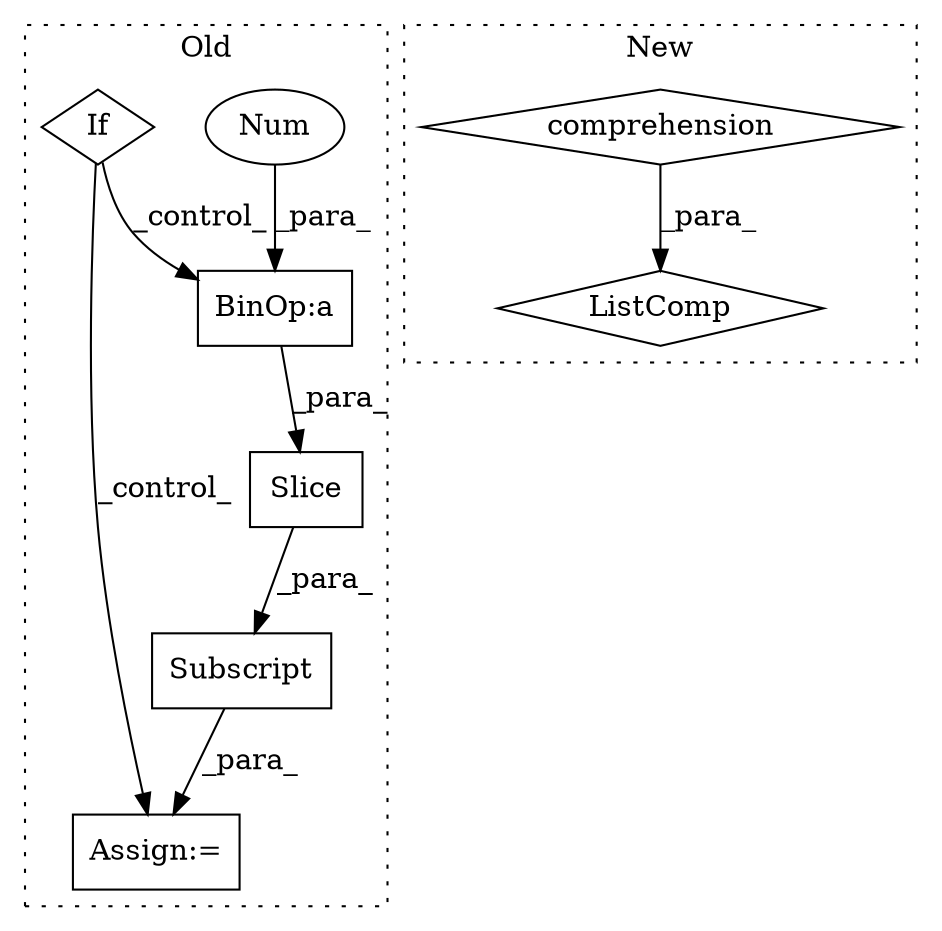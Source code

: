 digraph G {
subgraph cluster0 {
1 [label="Slice" a="80" s="3116" l="15" shape="box"];
3 [label="Subscript" a="63" s="3103,0" l="29,0" shape="box"];
5 [label="Assign:=" a="68" s="3100" l="3" shape="box"];
6 [label="BinOp:a" a="82" s="3127" l="3" shape="box"];
7 [label="Num" a="76" s="3130" l="1" shape="ellipse"];
8 [label="If" a="96" s="2916" l="3" shape="diamond"];
label = "Old";
style="dotted";
}
subgraph cluster1 {
2 [label="ListComp" a="106" s="6081" l="93" shape="diamond"];
4 [label="comprehension" a="45" s="6123" l="3" shape="diamond"];
label = "New";
style="dotted";
}
1 -> 3 [label="_para_"];
3 -> 5 [label="_para_"];
4 -> 2 [label="_para_"];
6 -> 1 [label="_para_"];
7 -> 6 [label="_para_"];
8 -> 5 [label="_control_"];
8 -> 6 [label="_control_"];
}